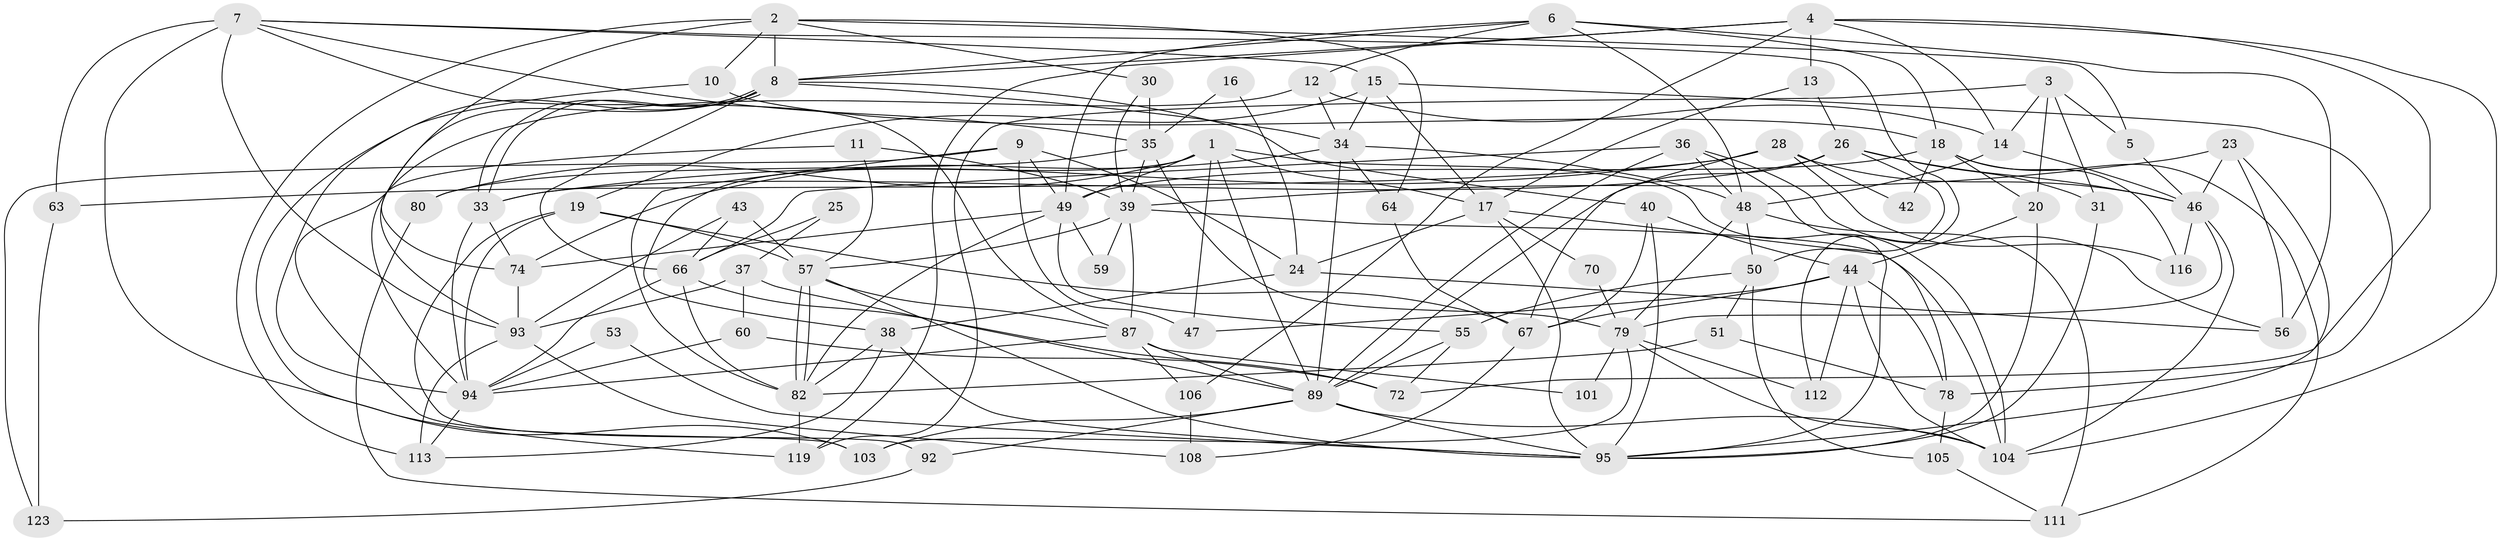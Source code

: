 // Generated by graph-tools (version 1.1) at 2025/52/02/27/25 19:52:06]
// undirected, 79 vertices, 196 edges
graph export_dot {
graph [start="1"]
  node [color=gray90,style=filled];
  1 [super="+52"];
  2 [super="+41"];
  3 [super="+61"];
  4 [super="+115"];
  5;
  6 [super="+21"];
  7 [super="+121"];
  8 [super="+22"];
  9;
  10;
  11 [super="+77"];
  12 [super="+27"];
  13 [super="+84"];
  14 [super="+32"];
  15 [super="+88"];
  16;
  17 [super="+29"];
  18 [super="+45"];
  19 [super="+122"];
  20;
  23;
  24 [super="+85"];
  25;
  26 [super="+76"];
  28 [super="+124"];
  30;
  31 [super="+71"];
  33;
  34 [super="+83"];
  35 [super="+68"];
  36;
  37;
  38 [super="+65"];
  39 [super="+58"];
  40 [super="+62"];
  42;
  43 [super="+102"];
  44 [super="+54"];
  46 [super="+99"];
  47;
  48 [super="+81"];
  49 [super="+73"];
  50 [super="+69"];
  51;
  53;
  55 [super="+120"];
  56;
  57 [super="+86"];
  59;
  60 [super="+75"];
  63;
  64;
  66 [super="+110"];
  67 [super="+90"];
  70;
  72;
  74 [super="+98"];
  78 [super="+96"];
  79 [super="+91"];
  80;
  82 [super="+109"];
  87 [super="+118"];
  89 [super="+117"];
  92;
  93 [super="+100"];
  94 [super="+97"];
  95 [super="+114"];
  101;
  103;
  104 [super="+107"];
  105;
  106;
  108;
  111;
  112;
  113;
  116;
  119;
  123;
  1 -- 80 [weight=2];
  1 -- 89;
  1 -- 17;
  1 -- 49;
  1 -- 38;
  1 -- 47;
  1 -- 104;
  2 -- 74;
  2 -- 30;
  2 -- 5;
  2 -- 10;
  2 -- 113;
  2 -- 8;
  2 -- 64;
  3 -- 119;
  3 -- 20;
  3 -- 5;
  3 -- 14;
  3 -- 31;
  4 -- 14;
  4 -- 13 [weight=2];
  4 -- 119;
  4 -- 72;
  4 -- 106;
  4 -- 104;
  4 -- 8;
  5 -- 46;
  6 -- 49;
  6 -- 48;
  6 -- 18;
  6 -- 8;
  6 -- 56;
  6 -- 12;
  7 -- 63;
  7 -- 15;
  7 -- 87;
  7 -- 112;
  7 -- 35;
  7 -- 103;
  7 -- 93;
  8 -- 33;
  8 -- 33;
  8 -- 119;
  8 -- 66;
  8 -- 93;
  8 -- 40;
  8 -- 34;
  9 -- 47;
  9 -- 49;
  9 -- 123;
  9 -- 24;
  9 -- 82;
  10 -- 94;
  10 -- 18;
  11 -- 103;
  11 -- 39;
  11 -- 57;
  12 -- 34;
  12 -- 94;
  12 -- 14;
  13 -- 17;
  13 -- 26;
  14 -- 46;
  14 -- 48;
  15 -- 34;
  15 -- 17;
  15 -- 19;
  15 -- 78;
  16 -- 35;
  16 -- 24;
  17 -- 78;
  17 -- 95;
  17 -- 70;
  17 -- 24 [weight=2];
  18 -- 49;
  18 -- 116;
  18 -- 20;
  18 -- 42;
  18 -- 111;
  19 -- 92;
  19 -- 57;
  19 -- 94;
  19 -- 67;
  20 -- 44;
  20 -- 95;
  23 -- 56;
  23 -- 39;
  23 -- 95;
  23 -- 46;
  24 -- 38;
  24 -- 56;
  25 -- 37;
  25 -- 66;
  26 -- 33;
  26 -- 50;
  26 -- 89;
  26 -- 46;
  26 -- 31;
  28 -- 63 [weight=2];
  28 -- 33;
  28 -- 67;
  28 -- 46 [weight=2];
  28 -- 116;
  28 -- 42;
  30 -- 39;
  30 -- 35;
  31 -- 95;
  33 -- 94;
  33 -- 74;
  34 -- 89;
  34 -- 74;
  34 -- 48;
  34 -- 64;
  35 -- 79;
  35 -- 80;
  35 -- 39;
  36 -- 89;
  36 -- 56;
  36 -- 48;
  36 -- 66;
  36 -- 95;
  37 -- 93;
  37 -- 89;
  37 -- 60;
  38 -- 113;
  38 -- 95;
  38 -- 82;
  39 -- 59;
  39 -- 87;
  39 -- 57;
  39 -- 104;
  40 -- 95;
  40 -- 44;
  40 -- 67;
  43 -- 66;
  43 -- 57;
  43 -- 93;
  44 -- 47;
  44 -- 104;
  44 -- 112;
  44 -- 78;
  44 -- 67;
  46 -- 116;
  46 -- 79;
  46 -- 104;
  48 -- 79;
  48 -- 50;
  48 -- 111;
  49 -- 74;
  49 -- 82;
  49 -- 59;
  49 -- 55;
  50 -- 105;
  50 -- 55;
  50 -- 51;
  51 -- 78;
  51 -- 82;
  53 -- 95;
  53 -- 94;
  55 -- 89;
  55 -- 72;
  57 -- 87;
  57 -- 82;
  57 -- 82;
  57 -- 95;
  60 -- 72;
  60 -- 94;
  63 -- 123;
  64 -- 67;
  66 -- 72;
  66 -- 94;
  66 -- 82;
  67 -- 108;
  70 -- 79;
  74 -- 93;
  78 -- 105;
  79 -- 101;
  79 -- 103;
  79 -- 104;
  79 -- 112;
  80 -- 111;
  82 -- 119;
  87 -- 101;
  87 -- 106;
  87 -- 89;
  87 -- 94;
  89 -- 92;
  89 -- 104;
  89 -- 103;
  89 -- 95;
  92 -- 123;
  93 -- 113;
  93 -- 108;
  94 -- 113;
  105 -- 111;
  106 -- 108;
}
